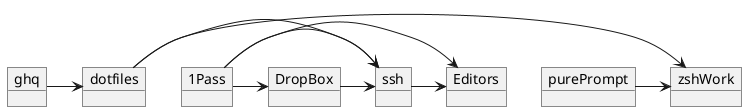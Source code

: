@startuml

object dotfiles
object ghq

object purePrompt

object zshWork

' File
object ssh

' App
object 1Pass
object DropBox

' Atom, JetBrains
object Editors
ghq->dotfiles


1Pass->ssh
1Pass->DropBox

1Pass->Editors

dotfiles->zshWork
purePrompt->zshWork


dotfiles->ssh
DropBox->ssh
ssh->Editors

@enduml
